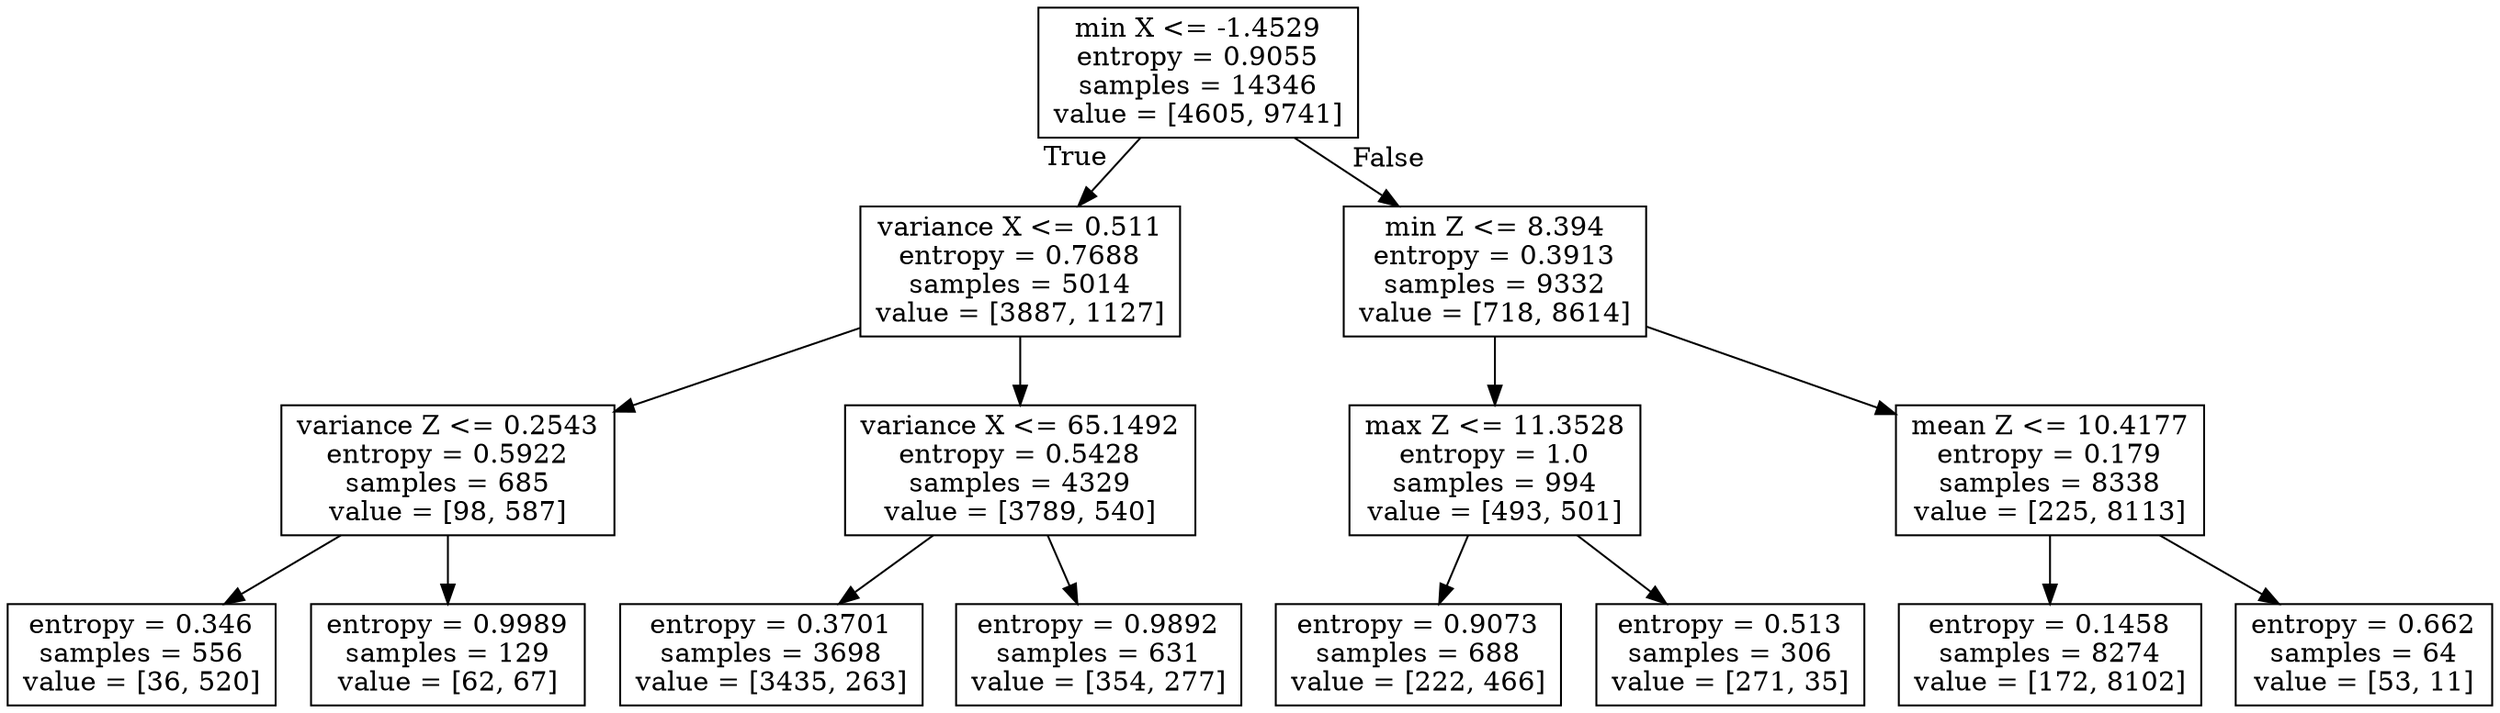 digraph Tree {
node [shape=box] ;
0 [label="min X <= -1.4529\nentropy = 0.9055\nsamples = 14346\nvalue = [4605, 9741]"] ;
1 [label="variance X <= 0.511\nentropy = 0.7688\nsamples = 5014\nvalue = [3887, 1127]"] ;
0 -> 1 [labeldistance=2.5, labelangle=45, headlabel="True"] ;
2 [label="variance Z <= 0.2543\nentropy = 0.5922\nsamples = 685\nvalue = [98, 587]"] ;
1 -> 2 ;
3 [label="entropy = 0.346\nsamples = 556\nvalue = [36, 520]"] ;
2 -> 3 ;
4 [label="entropy = 0.9989\nsamples = 129\nvalue = [62, 67]"] ;
2 -> 4 ;
5 [label="variance X <= 65.1492\nentropy = 0.5428\nsamples = 4329\nvalue = [3789, 540]"] ;
1 -> 5 ;
6 [label="entropy = 0.3701\nsamples = 3698\nvalue = [3435, 263]"] ;
5 -> 6 ;
7 [label="entropy = 0.9892\nsamples = 631\nvalue = [354, 277]"] ;
5 -> 7 ;
8 [label="min Z <= 8.394\nentropy = 0.3913\nsamples = 9332\nvalue = [718, 8614]"] ;
0 -> 8 [labeldistance=2.5, labelangle=-45, headlabel="False"] ;
9 [label="max Z <= 11.3528\nentropy = 1.0\nsamples = 994\nvalue = [493, 501]"] ;
8 -> 9 ;
10 [label="entropy = 0.9073\nsamples = 688\nvalue = [222, 466]"] ;
9 -> 10 ;
11 [label="entropy = 0.513\nsamples = 306\nvalue = [271, 35]"] ;
9 -> 11 ;
12 [label="mean Z <= 10.4177\nentropy = 0.179\nsamples = 8338\nvalue = [225, 8113]"] ;
8 -> 12 ;
13 [label="entropy = 0.1458\nsamples = 8274\nvalue = [172, 8102]"] ;
12 -> 13 ;
14 [label="entropy = 0.662\nsamples = 64\nvalue = [53, 11]"] ;
12 -> 14 ;
}